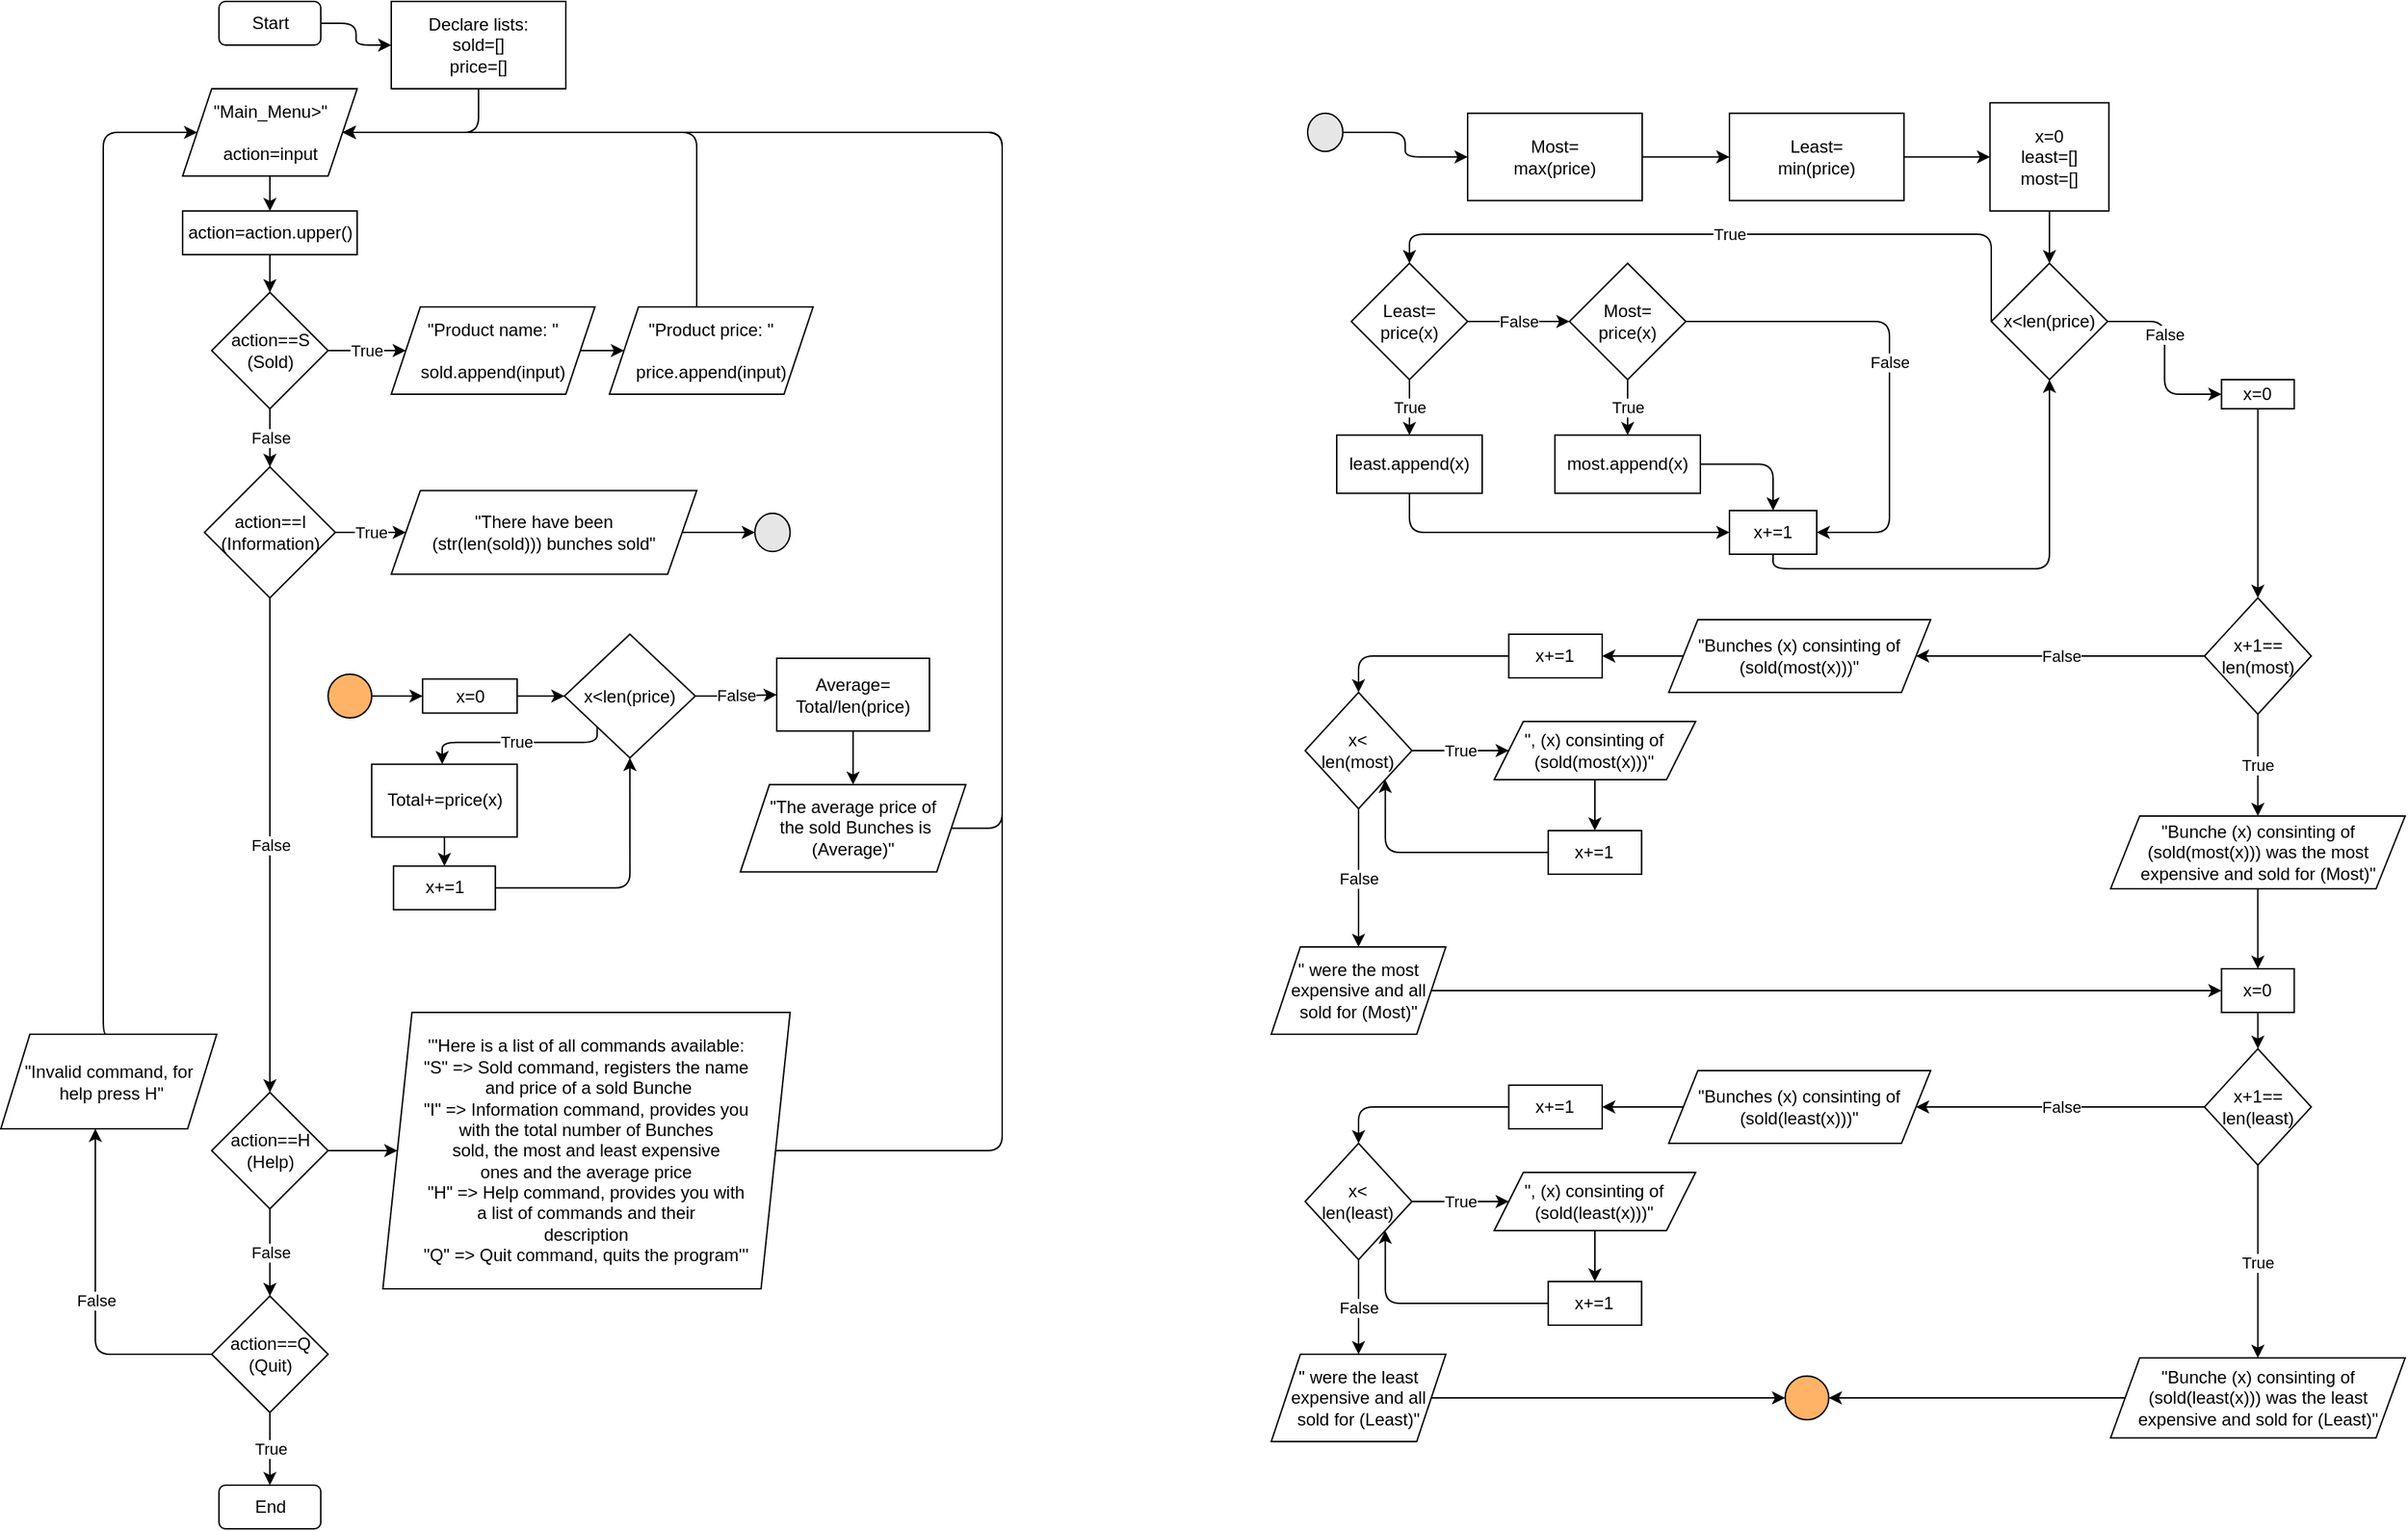 <mxfile>
    <diagram id="ExmTyjFk9JqJFli2HTB0" name="Page-1">
        <mxGraphModel dx="1893" dy="1012" grid="1" gridSize="10" guides="1" tooltips="1" connect="1" arrows="1" fold="1" page="1" pageScale="1" pageWidth="850" pageHeight="1100" math="0" shadow="0">
            <root>
                <mxCell id="0"/>
                <mxCell id="1" parent="0"/>
                <mxCell id="107" value="" style="edgeStyle=orthogonalEdgeStyle;html=1;endArrow=none;fillColor=none;" parent="1" source="85" target="74" edge="1">
                    <mxGeometry relative="1" as="geometry">
                        <mxPoint x="981.72" y="560.0" as="sourcePoint"/>
                        <mxPoint x="1248.339" y="690.0" as="targetPoint"/>
                    </mxGeometry>
                </mxCell>
                <mxCell id="22" value="" style="edgeStyle=orthogonalEdgeStyle;html=1;fillColor=none;" parent="1" source="2" target="21" edge="1">
                    <mxGeometry relative="1" as="geometry"/>
                </mxCell>
                <mxCell id="2" value="Start" style="rounded=1;whiteSpace=wrap;html=1;fillColor=none;" parent="1" vertex="1">
                    <mxGeometry x="161.56" y="20" width="70" height="30" as="geometry"/>
                </mxCell>
                <mxCell id="3" value="End" style="rounded=1;whiteSpace=wrap;html=1;fillColor=none;" parent="1" vertex="1">
                    <mxGeometry x="161.56" y="1040" width="70" height="30" as="geometry"/>
                </mxCell>
                <mxCell id="18" value="False" style="edgeStyle=orthogonalEdgeStyle;html=1;fillColor=none;" parent="1" source="5" target="10" edge="1">
                    <mxGeometry relative="1" as="geometry"/>
                </mxCell>
                <mxCell id="26" value="True" style="edgeStyle=orthogonalEdgeStyle;html=1;fillColor=none;" parent="1" source="5" target="24" edge="1">
                    <mxGeometry relative="1" as="geometry"/>
                </mxCell>
                <mxCell id="5" value="action==S&lt;br&gt;(Sold)" style="rhombus;whiteSpace=wrap;html=1;fillColor=none;" parent="1" vertex="1">
                    <mxGeometry x="156.56" y="220" width="80" height="80" as="geometry"/>
                </mxCell>
                <mxCell id="9" value="" style="edgeStyle=none;html=1;entryX=0.5;entryY=0;entryDx=0;entryDy=0;fillColor=none;" parent="1" source="6" target="156" edge="1">
                    <mxGeometry relative="1" as="geometry"/>
                </mxCell>
                <mxCell id="6" value="&quot;Main_Menu&amp;gt;&quot;&lt;br&gt;&lt;br&gt;action=input" style="shape=parallelogram;perimeter=parallelogramPerimeter;whiteSpace=wrap;html=1;fixedSize=1;fillColor=none;" parent="1" vertex="1">
                    <mxGeometry x="136.56" y="80" width="120" height="60" as="geometry"/>
                </mxCell>
                <mxCell id="17" value="False" style="edgeStyle=orthogonalEdgeStyle;html=1;fillColor=none;" parent="1" source="10" target="12" edge="1">
                    <mxGeometry relative="1" as="geometry"/>
                </mxCell>
                <mxCell id="99" value="True" style="edgeStyle=orthogonalEdgeStyle;html=1;entryX=0;entryY=0.5;entryDx=0;entryDy=0;fillColor=none;" parent="1" source="10" target="29" edge="1">
                    <mxGeometry relative="1" as="geometry"/>
                </mxCell>
                <mxCell id="10" value="action==I&lt;br&gt;(Information)" style="rhombus;whiteSpace=wrap;html=1;fillColor=none;" parent="1" vertex="1">
                    <mxGeometry x="151.56" y="340" width="90" height="90" as="geometry"/>
                </mxCell>
                <mxCell id="13" value="True" style="edgeStyle=none;html=1;fillColor=none;" parent="1" source="11" target="3" edge="1">
                    <mxGeometry relative="1" as="geometry"/>
                </mxCell>
                <mxCell id="15" value="False" style="edgeStyle=orthogonalEdgeStyle;html=1;fillColor=none;" parent="1" source="11" target="14" edge="1">
                    <mxGeometry relative="1" as="geometry">
                        <Array as="points">
                            <mxPoint x="76.55" y="950"/>
                        </Array>
                    </mxGeometry>
                </mxCell>
                <mxCell id="11" value="action==Q&lt;br&gt;(Quit)" style="rhombus;whiteSpace=wrap;html=1;fillColor=none;" parent="1" vertex="1">
                    <mxGeometry x="156.56" y="910" width="80" height="80" as="geometry"/>
                </mxCell>
                <mxCell id="16" value="False" style="edgeStyle=orthogonalEdgeStyle;html=1;fillColor=none;" parent="1" source="12" target="11" edge="1">
                    <mxGeometry relative="1" as="geometry"/>
                </mxCell>
                <mxCell id="153" value="" style="edgeStyle=orthogonalEdgeStyle;html=1;fillColor=none;" parent="1" source="12" target="152" edge="1">
                    <mxGeometry relative="1" as="geometry"/>
                </mxCell>
                <mxCell id="12" value="action==H&lt;br&gt;(Help)" style="rhombus;whiteSpace=wrap;html=1;fillColor=none;" parent="1" vertex="1">
                    <mxGeometry x="156.56" y="770" width="80" height="80" as="geometry"/>
                </mxCell>
                <mxCell id="155" style="edgeStyle=orthogonalEdgeStyle;html=1;exitX=0.5;exitY=0;exitDx=0;exitDy=0;entryX=0;entryY=0.5;entryDx=0;entryDy=0;fillColor=none;" parent="1" source="14" target="6" edge="1">
                    <mxGeometry relative="1" as="geometry">
                        <Array as="points">
                            <mxPoint x="82" y="110"/>
                        </Array>
                    </mxGeometry>
                </mxCell>
                <mxCell id="14" value="&quot;Invalid command, for&lt;br&gt;&amp;nbsp;help press H&quot;" style="shape=parallelogram;perimeter=parallelogramPerimeter;whiteSpace=wrap;html=1;fixedSize=1;fillColor=none;" parent="1" vertex="1">
                    <mxGeometry x="11.56" y="730" width="148.44" height="65" as="geometry"/>
                </mxCell>
                <mxCell id="23" style="edgeStyle=orthogonalEdgeStyle;html=1;exitX=0.5;exitY=1;exitDx=0;exitDy=0;fillColor=none;" parent="1" source="21" target="6" edge="1">
                    <mxGeometry relative="1" as="geometry"/>
                </mxCell>
                <mxCell id="21" value="Declare lists:&lt;br&gt;sold=[]&lt;br&gt;price=[]" style="whiteSpace=wrap;html=1;fillColor=none;" parent="1" vertex="1">
                    <mxGeometry x="280" y="20" width="120" height="60" as="geometry"/>
                </mxCell>
                <mxCell id="27" style="edgeStyle=orthogonalEdgeStyle;html=1;exitX=1;exitY=0.5;exitDx=0;exitDy=0;entryX=0;entryY=0.5;entryDx=0;entryDy=0;fillColor=none;" parent="1" source="24" target="25" edge="1">
                    <mxGeometry relative="1" as="geometry"/>
                </mxCell>
                <mxCell id="24" value="&quot;Product name: &quot;&lt;br&gt;&lt;br&gt;sold.append(input)" style="shape=parallelogram;perimeter=parallelogramPerimeter;whiteSpace=wrap;html=1;fixedSize=1;fillColor=none;" parent="1" vertex="1">
                    <mxGeometry x="280" y="230" width="140" height="60" as="geometry"/>
                </mxCell>
                <mxCell id="28" style="edgeStyle=orthogonalEdgeStyle;html=1;entryX=1;entryY=0.5;entryDx=0;entryDy=0;fillColor=none;" parent="1" source="25" target="6" edge="1">
                    <mxGeometry relative="1" as="geometry">
                        <Array as="points">
                            <mxPoint x="490" y="110"/>
                        </Array>
                    </mxGeometry>
                </mxCell>
                <mxCell id="25" value="&quot;Product price: &quot;&lt;br&gt;&lt;br&gt;price.append(input)" style="shape=parallelogram;perimeter=parallelogramPerimeter;whiteSpace=wrap;html=1;fixedSize=1;fillColor=none;" parent="1" vertex="1">
                    <mxGeometry x="430" y="230" width="140" height="60" as="geometry"/>
                </mxCell>
                <mxCell id="47" style="edgeStyle=orthogonalEdgeStyle;html=1;exitX=1;exitY=0.5;exitDx=0;exitDy=0;entryX=0;entryY=0.5;entryDx=0;entryDy=0;fillColor=none;" parent="1" source="100" target="43" edge="1">
                    <mxGeometry relative="1" as="geometry"/>
                </mxCell>
                <mxCell id="149" value="" style="edgeStyle=orthogonalEdgeStyle;html=1;fillColor=none;" parent="1" source="29" target="98" edge="1">
                    <mxGeometry relative="1" as="geometry"/>
                </mxCell>
                <mxCell id="29" value="&quot;There have been&lt;br&gt;(str(len(sold))) bunches sold&quot;" style="shape=parallelogram;perimeter=parallelogramPerimeter;whiteSpace=wrap;html=1;fixedSize=1;fillColor=none;" parent="1" vertex="1">
                    <mxGeometry x="280" y="356.25" width="210" height="57.5" as="geometry"/>
                </mxCell>
                <mxCell id="46" style="edgeStyle=orthogonalEdgeStyle;html=1;exitX=1;exitY=0.5;exitDx=0;exitDy=0;fillColor=none;" parent="1" source="43" target="44" edge="1">
                    <mxGeometry relative="1" as="geometry"/>
                </mxCell>
                <mxCell id="43" value="Most=&lt;br&gt;max(price)" style="whiteSpace=wrap;html=1;fillColor=none;" parent="1" vertex="1">
                    <mxGeometry x="1020" y="96.87" width="120" height="60" as="geometry"/>
                </mxCell>
                <mxCell id="52" value="" style="edgeStyle=orthogonalEdgeStyle;html=1;fillColor=none;" parent="1" source="44" target="51" edge="1">
                    <mxGeometry relative="1" as="geometry">
                        <Array as="points">
                            <mxPoint x="1414.22" y="135.63"/>
                        </Array>
                    </mxGeometry>
                </mxCell>
                <mxCell id="44" value="Least=&lt;br&gt;min(price)" style="whiteSpace=wrap;html=1;fillColor=none;" parent="1" vertex="1">
                    <mxGeometry x="1200" y="96.87" width="120" height="60" as="geometry"/>
                </mxCell>
                <mxCell id="48" value="Least=&lt;br&gt;price(x)" style="rhombus;whiteSpace=wrap;html=1;fillColor=none;" parent="1" vertex="1">
                    <mxGeometry x="940" y="200" width="80" height="80" as="geometry"/>
                </mxCell>
                <mxCell id="54" value="False" style="edgeStyle=orthogonalEdgeStyle;html=1;fillColor=none;" parent="1" source="48" target="49" edge="1">
                    <mxGeometry relative="1" as="geometry"/>
                </mxCell>
                <mxCell id="58" value="True" style="edgeStyle=orthogonalEdgeStyle;html=1;fillColor=none;" parent="1" source="49" target="57" edge="1">
                    <mxGeometry relative="1" as="geometry"/>
                </mxCell>
                <mxCell id="69" value="False" style="edgeStyle=orthogonalEdgeStyle;html=1;exitX=1;exitY=0.5;exitDx=0;exitDy=0;entryX=1;entryY=0.5;entryDx=0;entryDy=0;fillColor=none;" parent="1" source="49" target="55" edge="1">
                    <mxGeometry relative="1" as="geometry">
                        <Array as="points">
                            <mxPoint x="1310" y="240"/>
                            <mxPoint x="1310" y="385"/>
                        </Array>
                        <mxPoint as="offset"/>
                    </mxGeometry>
                </mxCell>
                <mxCell id="49" value="Most=&lt;br&gt;price(x)" style="rhombus;whiteSpace=wrap;html=1;fillColor=none;" parent="1" vertex="1">
                    <mxGeometry x="1090" y="200" width="80" height="80" as="geometry"/>
                </mxCell>
                <mxCell id="93" style="edgeStyle=orthogonalEdgeStyle;html=1;exitX=0;exitY=0.5;exitDx=0;exitDy=0;entryX=1;entryY=0.5;entryDx=0;entryDy=0;fillColor=none;" parent="1" source="50" target="92" edge="1">
                    <mxGeometry relative="1" as="geometry"/>
                </mxCell>
                <mxCell id="50" value="&quot;Bunches (x) consinting of (sold(most(x)))&quot;" style="shape=parallelogram;perimeter=parallelogramPerimeter;whiteSpace=wrap;html=1;fixedSize=1;fillColor=none;" parent="1" vertex="1">
                    <mxGeometry x="1158.28" y="445" width="180" height="50" as="geometry"/>
                </mxCell>
                <mxCell id="84" value="" style="edgeStyle=orthogonalEdgeStyle;html=1;exitX=0.5;exitY=1;exitDx=0;exitDy=0;fillColor=none;" parent="1" source="51" target="65" edge="1">
                    <mxGeometry relative="1" as="geometry"/>
                </mxCell>
                <mxCell id="51" value="x=0&lt;br&gt;least=[]&lt;br&gt;most=[]" style="whiteSpace=wrap;html=1;fillColor=none;" parent="1" vertex="1">
                    <mxGeometry x="1379.14" y="89.68" width="81.72" height="74.38" as="geometry"/>
                </mxCell>
                <mxCell id="63" style="edgeStyle=orthogonalEdgeStyle;html=1;entryX=0.5;entryY=1;entryDx=0;entryDy=0;fillColor=none;" parent="1" source="55" edge="1">
                    <mxGeometry relative="1" as="geometry">
                        <mxPoint x="1420" y="280" as="targetPoint"/>
                        <Array as="points">
                            <mxPoint x="1230" y="410"/>
                            <mxPoint x="1420" y="410"/>
                        </Array>
                    </mxGeometry>
                </mxCell>
                <mxCell id="55" value="x+=1" style="whiteSpace=wrap;html=1;fillColor=none;" parent="1" vertex="1">
                    <mxGeometry x="1200" y="370" width="60" height="30" as="geometry"/>
                </mxCell>
                <mxCell id="62" value="" style="edgeStyle=orthogonalEdgeStyle;html=1;fillColor=none;" parent="1" source="57" target="55" edge="1">
                    <mxGeometry relative="1" as="geometry"/>
                </mxCell>
                <mxCell id="57" value="most.append(x)" style="whiteSpace=wrap;html=1;fillColor=none;" parent="1" vertex="1">
                    <mxGeometry x="1080" y="318.13" width="100" height="40" as="geometry"/>
                </mxCell>
                <mxCell id="59" value="True" style="edgeStyle=orthogonalEdgeStyle;html=1;exitX=0.5;exitY=1;exitDx=0;exitDy=0;fillColor=none;" parent="1" source="48" target="60" edge="1">
                    <mxGeometry relative="1" as="geometry">
                        <mxPoint x="1100" y="290" as="sourcePoint"/>
                    </mxGeometry>
                </mxCell>
                <mxCell id="61" style="edgeStyle=orthogonalEdgeStyle;html=1;exitX=0.5;exitY=1;exitDx=0;exitDy=0;entryX=0;entryY=0.5;entryDx=0;entryDy=0;fillColor=none;" parent="1" source="60" target="55" edge="1">
                    <mxGeometry relative="1" as="geometry"/>
                </mxCell>
                <mxCell id="60" value="least.append(x)" style="whiteSpace=wrap;html=1;fillColor=none;" parent="1" vertex="1">
                    <mxGeometry x="930" y="318.13" width="100" height="40" as="geometry"/>
                </mxCell>
                <mxCell id="67" value="True" style="edgeStyle=orthogonalEdgeStyle;html=1;exitX=0;exitY=0.5;exitDx=0;exitDy=0;entryX=0.5;entryY=0;entryDx=0;entryDy=0;fillColor=none;" parent="1" source="65" target="48" edge="1">
                    <mxGeometry relative="1" as="geometry">
                        <mxPoint x="1400" y="220" as="sourcePoint"/>
                        <Array as="points">
                            <mxPoint x="1380" y="180"/>
                            <mxPoint x="980" y="180"/>
                        </Array>
                    </mxGeometry>
                </mxCell>
                <mxCell id="68" value="False" style="edgeStyle=orthogonalEdgeStyle;html=1;entryX=0;entryY=0.5;entryDx=0;entryDy=0;fillColor=none;" parent="1" source="65" target="70" edge="1">
                    <mxGeometry x="-0.25" relative="1" as="geometry">
                        <Array as="points"/>
                        <mxPoint as="offset"/>
                    </mxGeometry>
                </mxCell>
                <mxCell id="65" value="x&amp;lt;len(price)" style="rhombus;whiteSpace=wrap;html=1;fillColor=none;" parent="1" vertex="1">
                    <mxGeometry x="1380" y="200" width="80" height="80" as="geometry"/>
                </mxCell>
                <mxCell id="79" style="edgeStyle=orthogonalEdgeStyle;html=1;exitX=0.5;exitY=1;exitDx=0;exitDy=0;fillColor=none;" parent="1" source="70" target="78" edge="1">
                    <mxGeometry relative="1" as="geometry"/>
                </mxCell>
                <mxCell id="70" value="x=0" style="whiteSpace=wrap;html=1;fillColor=none;" parent="1" vertex="1">
                    <mxGeometry x="1538.28" y="280" width="50" height="20" as="geometry"/>
                </mxCell>
                <mxCell id="91" value="" style="edgeStyle=orthogonalEdgeStyle;html=1;fillColor=none;" parent="1" source="74" target="90" edge="1">
                    <mxGeometry relative="1" as="geometry"/>
                </mxCell>
                <mxCell id="81" value="True" style="edgeStyle=orthogonalEdgeStyle;html=1;exitX=0.5;exitY=1;exitDx=0;exitDy=0;entryX=0.5;entryY=0;entryDx=0;entryDy=0;fillColor=none;" parent="1" source="78" target="80" edge="1">
                    <mxGeometry relative="1" as="geometry"/>
                </mxCell>
                <mxCell id="83" value="False" style="edgeStyle=orthogonalEdgeStyle;html=1;fillColor=none;" parent="1" source="78" target="50" edge="1">
                    <mxGeometry relative="1" as="geometry"/>
                </mxCell>
                <mxCell id="78" value="x+1==&lt;br&gt;len(most)" style="rhombus;whiteSpace=wrap;html=1;fillColor=none;" parent="1" vertex="1">
                    <mxGeometry x="1526.56" y="430" width="73.44" height="80" as="geometry"/>
                </mxCell>
                <mxCell id="126" value="" style="edgeStyle=orthogonalEdgeStyle;html=1;entryX=0.5;entryY=0;entryDx=0;entryDy=0;fillColor=none;" parent="1" source="80" target="128" edge="1">
                    <mxGeometry relative="1" as="geometry"/>
                </mxCell>
                <mxCell id="80" value="&quot;Bunche (x) consinting of (sold(most(x))) was the most expensive and sold for (Most)&quot;" style="shape=parallelogram;perimeter=parallelogramPerimeter;whiteSpace=wrap;html=1;fixedSize=1;fillColor=none;" parent="1" vertex="1">
                    <mxGeometry x="1462.03" y="580" width="202.5" height="50" as="geometry"/>
                </mxCell>
                <mxCell id="87" value="True" style="edgeStyle=orthogonalEdgeStyle;html=1;fillColor=none;" parent="1" source="85" target="74" edge="1">
                    <mxGeometry x="-0.01" relative="1" as="geometry">
                        <mxPoint as="offset"/>
                    </mxGeometry>
                </mxCell>
                <mxCell id="96" value="False" style="edgeStyle=orthogonalEdgeStyle;html=1;startArrow=none;exitX=0.5;exitY=1;exitDx=0;exitDy=0;fillColor=none;" parent="1" source="85" target="95" edge="1">
                    <mxGeometry relative="1" as="geometry"/>
                </mxCell>
                <mxCell id="85" value="x&amp;lt;&lt;br&gt;len(most)" style="rhombus;whiteSpace=wrap;html=1;fillColor=none;" parent="1" vertex="1">
                    <mxGeometry x="908.28" y="495" width="73.44" height="80" as="geometry"/>
                </mxCell>
                <mxCell id="97" style="edgeStyle=orthogonalEdgeStyle;html=1;exitX=0;exitY=0.5;exitDx=0;exitDy=0;entryX=1;entryY=1;entryDx=0;entryDy=0;fillColor=none;" parent="1" source="90" target="85" edge="1">
                    <mxGeometry relative="1" as="geometry"/>
                </mxCell>
                <mxCell id="90" value="x+=1" style="whiteSpace=wrap;html=1;fillColor=none;" parent="1" vertex="1">
                    <mxGeometry x="1075.39" y="590" width="64.22" height="30" as="geometry"/>
                </mxCell>
                <mxCell id="94" style="edgeStyle=orthogonalEdgeStyle;html=1;exitX=0;exitY=0.5;exitDx=0;exitDy=0;fillColor=none;" parent="1" source="92" target="85" edge="1">
                    <mxGeometry relative="1" as="geometry"/>
                </mxCell>
                <mxCell id="92" value="x+=1" style="whiteSpace=wrap;html=1;fillColor=none;" parent="1" vertex="1">
                    <mxGeometry x="1048.28" y="455" width="64.22" height="30" as="geometry"/>
                </mxCell>
                <mxCell id="127" style="edgeStyle=orthogonalEdgeStyle;html=1;exitX=1;exitY=0.5;exitDx=0;exitDy=0;entryX=0;entryY=0.5;entryDx=0;entryDy=0;fillColor=none;" parent="1" source="95" target="128" edge="1">
                    <mxGeometry relative="1" as="geometry"/>
                </mxCell>
                <mxCell id="95" value="&quot; were the most expensive and all sold for (Most)&quot;" style="shape=parallelogram;perimeter=parallelogramPerimeter;whiteSpace=wrap;html=1;fixedSize=1;fillColor=none;" parent="1" vertex="1">
                    <mxGeometry x="885" y="670" width="120" height="60" as="geometry"/>
                </mxCell>
                <mxCell id="98" value="" style="ellipse;whiteSpace=wrap;html=1;fillColor=#E6E6E6;" parent="1" vertex="1">
                    <mxGeometry x="530" y="371.88" width="24.22" height="26.25" as="geometry"/>
                </mxCell>
                <mxCell id="100" value="" style="ellipse;whiteSpace=wrap;html=1;fillColor=#E6E6E6;" parent="1" vertex="1">
                    <mxGeometry x="910" y="96.87" width="24.22" height="26.25" as="geometry"/>
                </mxCell>
                <mxCell id="74" value="&quot;, (x) consinting of (sold(most(x)))&quot;" style="shape=parallelogram;perimeter=parallelogramPerimeter;whiteSpace=wrap;html=1;fixedSize=1;fillColor=none;" parent="1" vertex="1">
                    <mxGeometry x="1038.28" y="515" width="138.44" height="40" as="geometry"/>
                </mxCell>
                <mxCell id="109" value="" style="edgeStyle=orthogonalEdgeStyle;html=1;endArrow=none;fillColor=none;" parent="1" source="119" target="125" edge="1">
                    <mxGeometry relative="1" as="geometry">
                        <mxPoint x="981.72" y="870.0" as="sourcePoint"/>
                        <mxPoint x="1248.339" y="1000.0" as="targetPoint"/>
                    </mxGeometry>
                </mxCell>
                <mxCell id="110" style="edgeStyle=orthogonalEdgeStyle;html=1;exitX=0;exitY=0.5;exitDx=0;exitDy=0;entryX=1;entryY=0.5;entryDx=0;entryDy=0;fillColor=none;" parent="1" source="111" target="123" edge="1">
                    <mxGeometry relative="1" as="geometry"/>
                </mxCell>
                <mxCell id="111" value="&quot;Bunches (x) consinting of (sold(least(x)))&quot;" style="shape=parallelogram;perimeter=parallelogramPerimeter;whiteSpace=wrap;html=1;fixedSize=1;fillColor=none;" parent="1" vertex="1">
                    <mxGeometry x="1158.28" y="755" width="180" height="50" as="geometry"/>
                </mxCell>
                <mxCell id="112" value="" style="edgeStyle=orthogonalEdgeStyle;html=1;fillColor=none;" parent="1" source="125" target="121" edge="1">
                    <mxGeometry relative="1" as="geometry"/>
                </mxCell>
                <mxCell id="113" value="True" style="edgeStyle=orthogonalEdgeStyle;html=1;exitX=0.5;exitY=1;exitDx=0;exitDy=0;entryX=0.5;entryY=0;entryDx=0;entryDy=0;fillColor=none;" parent="1" source="115" target="116" edge="1">
                    <mxGeometry relative="1" as="geometry"/>
                </mxCell>
                <mxCell id="114" value="False" style="edgeStyle=orthogonalEdgeStyle;html=1;fillColor=none;" parent="1" source="115" target="111" edge="1">
                    <mxGeometry relative="1" as="geometry"/>
                </mxCell>
                <mxCell id="115" value="x+1==&lt;br&gt;len(least)" style="rhombus;whiteSpace=wrap;html=1;fillColor=none;" parent="1" vertex="1">
                    <mxGeometry x="1526.56" y="740" width="73.44" height="80" as="geometry"/>
                </mxCell>
                <mxCell id="133" style="edgeStyle=orthogonalEdgeStyle;html=1;exitX=0;exitY=0.5;exitDx=0;exitDy=0;entryX=1;entryY=0.5;entryDx=0;entryDy=0;fillColor=none;" parent="1" source="116" target="132" edge="1">
                    <mxGeometry relative="1" as="geometry"/>
                </mxCell>
                <mxCell id="116" value="&quot;Bunche (x) consinting of (sold(least(x))) was the least expensive and sold for (Least)&quot;" style="shape=parallelogram;perimeter=parallelogramPerimeter;whiteSpace=wrap;html=1;fixedSize=1;fillColor=none;" parent="1" vertex="1">
                    <mxGeometry x="1462.03" y="952.5" width="202.5" height="55" as="geometry"/>
                </mxCell>
                <mxCell id="117" value="True" style="edgeStyle=orthogonalEdgeStyle;html=1;fillColor=none;" parent="1" source="119" target="125" edge="1">
                    <mxGeometry x="-0.01" relative="1" as="geometry">
                        <mxPoint as="offset"/>
                    </mxGeometry>
                </mxCell>
                <mxCell id="118" value="False" style="edgeStyle=orthogonalEdgeStyle;html=1;startArrow=none;exitX=0.5;exitY=1;exitDx=0;exitDy=0;fillColor=none;" parent="1" source="119" target="124" edge="1">
                    <mxGeometry relative="1" as="geometry"/>
                </mxCell>
                <mxCell id="119" value="x&amp;lt;&lt;br&gt;len(least)" style="rhombus;whiteSpace=wrap;html=1;fillColor=none;" parent="1" vertex="1">
                    <mxGeometry x="908.28" y="805" width="73.44" height="80" as="geometry"/>
                </mxCell>
                <mxCell id="120" style="edgeStyle=orthogonalEdgeStyle;html=1;exitX=0;exitY=0.5;exitDx=0;exitDy=0;entryX=1;entryY=1;entryDx=0;entryDy=0;fillColor=none;" parent="1" source="121" target="119" edge="1">
                    <mxGeometry relative="1" as="geometry"/>
                </mxCell>
                <mxCell id="121" value="x+=1" style="whiteSpace=wrap;html=1;fillColor=none;" parent="1" vertex="1">
                    <mxGeometry x="1075.39" y="900" width="64.22" height="30" as="geometry"/>
                </mxCell>
                <mxCell id="122" style="edgeStyle=orthogonalEdgeStyle;html=1;exitX=0;exitY=0.5;exitDx=0;exitDy=0;fillColor=none;" parent="1" source="123" target="119" edge="1">
                    <mxGeometry relative="1" as="geometry"/>
                </mxCell>
                <mxCell id="123" value="x+=1" style="whiteSpace=wrap;html=1;fillColor=none;" parent="1" vertex="1">
                    <mxGeometry x="1048.28" y="765" width="64.22" height="30" as="geometry"/>
                </mxCell>
                <mxCell id="134" style="edgeStyle=orthogonalEdgeStyle;html=1;exitX=1;exitY=0.5;exitDx=0;exitDy=0;entryX=0;entryY=0.5;entryDx=0;entryDy=0;fillColor=none;" parent="1" source="124" target="132" edge="1">
                    <mxGeometry relative="1" as="geometry"/>
                </mxCell>
                <mxCell id="124" value="&quot; were the least expensive and all sold for (Least)&quot;" style="shape=parallelogram;perimeter=parallelogramPerimeter;whiteSpace=wrap;html=1;fixedSize=1;fillColor=none;" parent="1" vertex="1">
                    <mxGeometry x="885" y="950" width="120" height="60" as="geometry"/>
                </mxCell>
                <mxCell id="125" value="&quot;, (x) consinting of (sold(least(x)))&quot;" style="shape=parallelogram;perimeter=parallelogramPerimeter;whiteSpace=wrap;html=1;fixedSize=1;fillColor=none;" parent="1" vertex="1">
                    <mxGeometry x="1038.28" y="825" width="138.44" height="40" as="geometry"/>
                </mxCell>
                <mxCell id="129" value="" style="edgeStyle=orthogonalEdgeStyle;html=1;fillColor=none;" parent="1" source="128" target="115" edge="1">
                    <mxGeometry relative="1" as="geometry"/>
                </mxCell>
                <mxCell id="128" value="x=0" style="whiteSpace=wrap;html=1;fillColor=none;" parent="1" vertex="1">
                    <mxGeometry x="1538.28" y="685" width="50" height="30" as="geometry"/>
                </mxCell>
                <mxCell id="136" value="" style="edgeStyle=orthogonalEdgeStyle;html=1;fillColor=none;" parent="1" source="131" target="135" edge="1">
                    <mxGeometry relative="1" as="geometry"/>
                </mxCell>
                <mxCell id="131" value="" style="ellipse;whiteSpace=wrap;html=1;fillColor=#FFB366;" parent="1" vertex="1">
                    <mxGeometry x="236.56" y="482.5" width="30" height="30" as="geometry"/>
                </mxCell>
                <mxCell id="132" value="" style="ellipse;whiteSpace=wrap;html=1;fillColor=#FFB366;" parent="1" vertex="1">
                    <mxGeometry x="1238.28" y="965" width="30" height="30" as="geometry"/>
                </mxCell>
                <mxCell id="138" value="" style="edgeStyle=orthogonalEdgeStyle;html=1;fillColor=none;" parent="1" source="135" target="137" edge="1">
                    <mxGeometry relative="1" as="geometry"/>
                </mxCell>
                <mxCell id="135" value="x=0" style="whiteSpace=wrap;html=1;fillColor=none;" parent="1" vertex="1">
                    <mxGeometry x="301.56" y="485.78" width="65" height="23.44" as="geometry"/>
                </mxCell>
                <mxCell id="140" value="True" style="edgeStyle=orthogonalEdgeStyle;html=1;exitX=0;exitY=1;exitDx=0;exitDy=0;fillColor=none;" parent="1" source="137" target="139" edge="1">
                    <mxGeometry relative="1" as="geometry">
                        <Array as="points">
                            <mxPoint x="422" y="529.37"/>
                            <mxPoint x="315" y="529.37"/>
                        </Array>
                    </mxGeometry>
                </mxCell>
                <mxCell id="145" value="False" style="edgeStyle=orthogonalEdgeStyle;html=1;fillColor=none;" parent="1" source="137" target="144" edge="1">
                    <mxGeometry relative="1" as="geometry"/>
                </mxCell>
                <mxCell id="137" value="x&amp;lt;len(price)" style="rhombus;whiteSpace=wrap;html=1;fillColor=none;" parent="1" vertex="1">
                    <mxGeometry x="399.06" y="455" width="90" height="85" as="geometry"/>
                </mxCell>
                <mxCell id="142" value="" style="edgeStyle=orthogonalEdgeStyle;html=1;fillColor=none;" parent="1" source="139" target="141" edge="1">
                    <mxGeometry relative="1" as="geometry"/>
                </mxCell>
                <mxCell id="139" value="Total+=price(x)" style="whiteSpace=wrap;html=1;fillColor=none;" parent="1" vertex="1">
                    <mxGeometry x="266.56" y="544.37" width="100" height="50" as="geometry"/>
                </mxCell>
                <mxCell id="143" style="edgeStyle=orthogonalEdgeStyle;html=1;exitX=1;exitY=0.5;exitDx=0;exitDy=0;entryX=0.5;entryY=1;entryDx=0;entryDy=0;fillColor=none;" parent="1" source="141" target="137" edge="1">
                    <mxGeometry relative="1" as="geometry"/>
                </mxCell>
                <mxCell id="141" value="x+=1" style="whiteSpace=wrap;html=1;fillColor=none;" parent="1" vertex="1">
                    <mxGeometry x="281.56" y="614.37" width="70" height="30" as="geometry"/>
                </mxCell>
                <mxCell id="147" value="" style="edgeStyle=orthogonalEdgeStyle;html=1;fillColor=none;" parent="1" source="144" target="146" edge="1">
                    <mxGeometry relative="1" as="geometry"/>
                </mxCell>
                <mxCell id="144" value="Average=&lt;br&gt;Total/len(price)" style="whiteSpace=wrap;html=1;fillColor=none;" parent="1" vertex="1">
                    <mxGeometry x="545" y="471.56" width="105" height="50" as="geometry"/>
                </mxCell>
                <mxCell id="150" style="edgeStyle=orthogonalEdgeStyle;html=1;exitX=1;exitY=0.5;exitDx=0;exitDy=0;entryX=1;entryY=0.5;entryDx=0;entryDy=0;fillColor=none;" parent="1" source="146" target="6" edge="1">
                    <mxGeometry relative="1" as="geometry">
                        <Array as="points">
                            <mxPoint x="700" y="588"/>
                            <mxPoint x="700" y="110"/>
                        </Array>
                    </mxGeometry>
                </mxCell>
                <mxCell id="146" value="&quot;The average price of&lt;br&gt;&amp;nbsp;the sold Bunches is (Average)&quot;" style="shape=parallelogram;perimeter=parallelogramPerimeter;whiteSpace=wrap;html=1;fixedSize=1;fillColor=none;" parent="1" vertex="1">
                    <mxGeometry x="520" y="558.43" width="155" height="60" as="geometry"/>
                </mxCell>
                <mxCell id="154" style="edgeStyle=orthogonalEdgeStyle;html=1;exitX=1;exitY=0.5;exitDx=0;exitDy=0;entryX=1;entryY=0.5;entryDx=0;entryDy=0;fillColor=none;" parent="1" source="152" target="6" edge="1">
                    <mxGeometry relative="1" as="geometry">
                        <Array as="points">
                            <mxPoint x="700" y="810"/>
                            <mxPoint x="700" y="110"/>
                        </Array>
                    </mxGeometry>
                </mxCell>
                <mxCell id="152" value="'''Here is a list of all commands available:&lt;br&gt;&quot;S&quot; =&amp;gt; Sold command, registers the name&lt;br&gt;&amp;nbsp;and price of a sold Bunche&lt;br&gt;&quot;I&quot; =&amp;gt; Information command, provides you&lt;br&gt;with the total number of Bunches &lt;br&gt;sold, the most and least expensive&lt;br&gt;ones and the average price&lt;br&gt;&quot;H&quot;&amp;nbsp;=&amp;gt; Help command, provides you with&lt;br&gt;a list of commands and their&lt;br&gt;description&lt;br&gt;&quot;Q&quot;&amp;nbsp;=&amp;gt; Quit command, quits the program'''" style="shape=parallelogram;perimeter=parallelogramPerimeter;whiteSpace=wrap;html=1;fixedSize=1;fillColor=none;" parent="1" vertex="1">
                    <mxGeometry x="274.22" y="715" width="280" height="190" as="geometry"/>
                </mxCell>
                <mxCell id="157" value="" style="edgeStyle=orthogonalEdgeStyle;html=1;fillColor=none;" parent="1" source="156" target="5" edge="1">
                    <mxGeometry relative="1" as="geometry"/>
                </mxCell>
                <mxCell id="156" value="action=action.upper()" style="whiteSpace=wrap;html=1;fillColor=none;" parent="1" vertex="1">
                    <mxGeometry x="136.56" y="164.06" width="120" height="30" as="geometry"/>
                </mxCell>
            </root>
        </mxGraphModel>
    </diagram>
</mxfile>